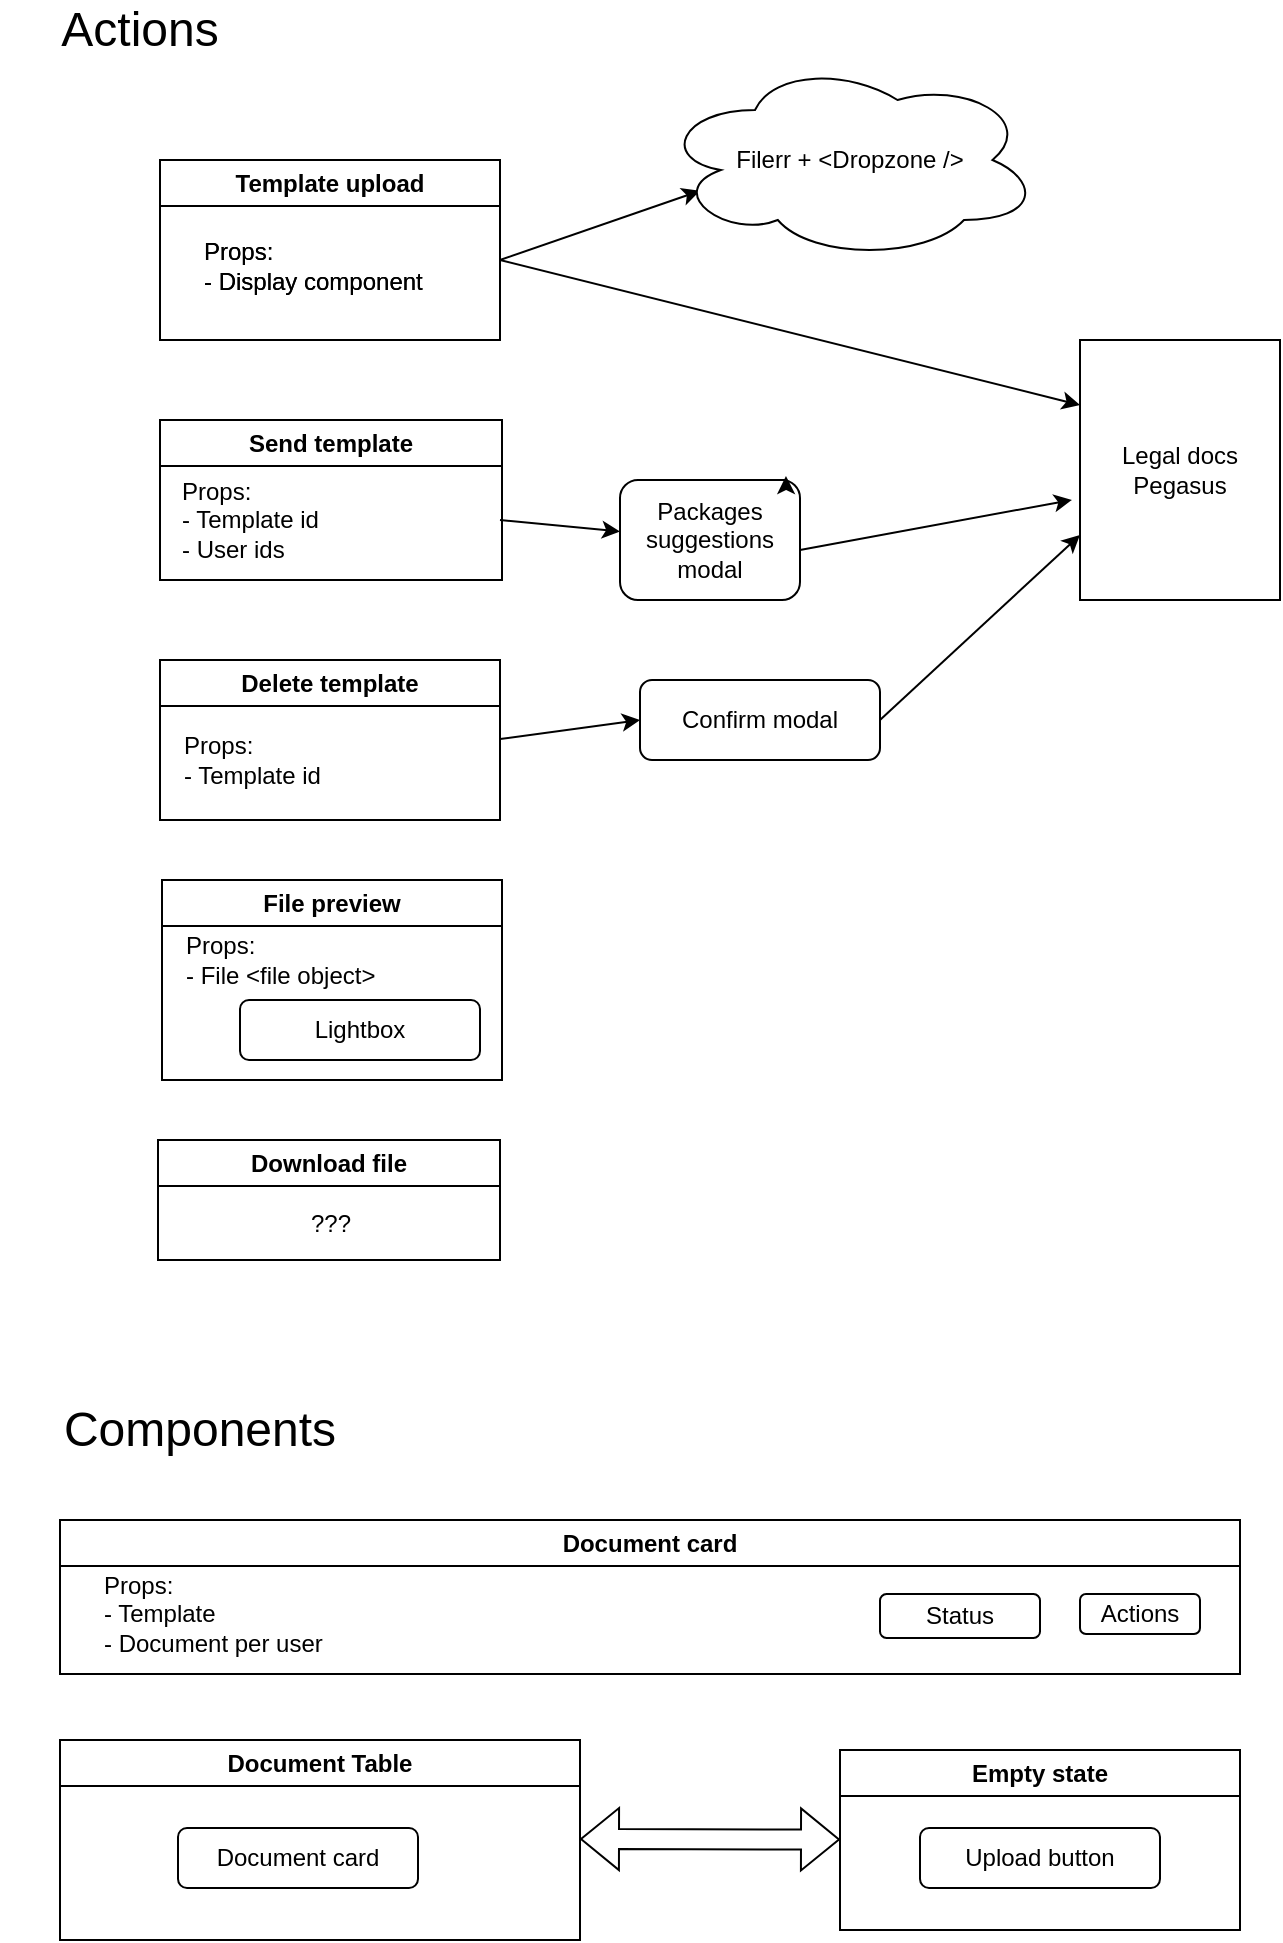 <mxfile version="25.0.3">
  <diagram name="Page-1" id="6DLeMw15UcfwDI_Ef0b9">
    <mxGraphModel dx="1314" dy="787" grid="1" gridSize="10" guides="1" tooltips="1" connect="1" arrows="1" fold="1" page="1" pageScale="1" pageWidth="850" pageHeight="1100" math="0" shadow="0">
      <root>
        <mxCell id="0" />
        <mxCell id="1" parent="0" />
        <mxCell id="wZ6wmJPwwGL0R8LcuTBu-8" value="Template upload" style="swimlane;whiteSpace=wrap;html=1;" vertex="1" parent="1">
          <mxGeometry x="110" y="100" width="170" height="90" as="geometry" />
        </mxCell>
        <mxCell id="wZ6wmJPwwGL0R8LcuTBu-11" value="Props:&lt;div&gt;- Display component&lt;/div&gt;" style="text;html=1;align=left;verticalAlign=middle;resizable=0;points=[];autosize=1;strokeColor=none;fillColor=none;" vertex="1" parent="wZ6wmJPwwGL0R8LcuTBu-8">
          <mxGeometry x="20" y="33" width="130" height="40" as="geometry" />
        </mxCell>
        <mxCell id="wZ6wmJPwwGL0R8LcuTBu-12" value="Props:&lt;div&gt;- Display component&lt;/div&gt;" style="text;html=1;align=left;verticalAlign=middle;resizable=0;points=[];autosize=1;strokeColor=none;fillColor=none;" vertex="1" parent="wZ6wmJPwwGL0R8LcuTBu-8">
          <mxGeometry x="20" y="33" width="130" height="40" as="geometry" />
        </mxCell>
        <mxCell id="wZ6wmJPwwGL0R8LcuTBu-15" value="" style="endArrow=classic;html=1;rounded=0;" edge="1" parent="1">
          <mxGeometry width="50" height="50" relative="1" as="geometry">
            <mxPoint x="280" y="150" as="sourcePoint" />
            <mxPoint x="380" y="115.385" as="targetPoint" />
          </mxGeometry>
        </mxCell>
        <mxCell id="wZ6wmJPwwGL0R8LcuTBu-22" value="Filerr + &amp;lt;Dropzone /&amp;gt;" style="ellipse;shape=cloud;whiteSpace=wrap;html=1;" vertex="1" parent="1">
          <mxGeometry x="360" y="50" width="190" height="100" as="geometry" />
        </mxCell>
        <mxCell id="wZ6wmJPwwGL0R8LcuTBu-23" value="Legal docs Pegasus" style="rounded=0;whiteSpace=wrap;html=1;" vertex="1" parent="1">
          <mxGeometry x="570" y="190" width="100" height="130" as="geometry" />
        </mxCell>
        <mxCell id="wZ6wmJPwwGL0R8LcuTBu-25" value="" style="endArrow=classic;html=1;rounded=0;entryX=0;entryY=0.25;entryDx=0;entryDy=0;" edge="1" parent="1" target="wZ6wmJPwwGL0R8LcuTBu-23">
          <mxGeometry width="50" height="50" relative="1" as="geometry">
            <mxPoint x="280" y="150" as="sourcePoint" />
            <mxPoint x="330" y="100" as="targetPoint" />
          </mxGeometry>
        </mxCell>
        <mxCell id="wZ6wmJPwwGL0R8LcuTBu-26" value="&lt;font style=&quot;font-size: 24px;&quot;&gt;Actions&lt;/font&gt;" style="text;html=1;align=center;verticalAlign=middle;whiteSpace=wrap;rounded=0;" vertex="1" parent="1">
          <mxGeometry x="70" y="20" width="60" height="30" as="geometry" />
        </mxCell>
        <mxCell id="wZ6wmJPwwGL0R8LcuTBu-27" value="File preview" style="swimlane;whiteSpace=wrap;html=1;" vertex="1" parent="1">
          <mxGeometry x="111" y="460" width="170" height="100" as="geometry" />
        </mxCell>
        <mxCell id="wZ6wmJPwwGL0R8LcuTBu-28" value="Props:&lt;div&gt;- File &amp;lt;file object&amp;gt;&lt;/div&gt;" style="text;html=1;align=left;verticalAlign=middle;resizable=0;points=[];autosize=1;strokeColor=none;fillColor=none;" vertex="1" parent="wZ6wmJPwwGL0R8LcuTBu-27">
          <mxGeometry x="10" y="20" width="120" height="40" as="geometry" />
        </mxCell>
        <mxCell id="wZ6wmJPwwGL0R8LcuTBu-29" value="Lightbox" style="rounded=1;whiteSpace=wrap;html=1;" vertex="1" parent="wZ6wmJPwwGL0R8LcuTBu-27">
          <mxGeometry x="39" y="60" width="120" height="30" as="geometry" />
        </mxCell>
        <mxCell id="wZ6wmJPwwGL0R8LcuTBu-31" value="Send template" style="swimlane;whiteSpace=wrap;html=1;" vertex="1" parent="1">
          <mxGeometry x="110" y="230" width="171" height="80" as="geometry" />
        </mxCell>
        <mxCell id="wZ6wmJPwwGL0R8LcuTBu-32" value="Props:&amp;nbsp;&lt;div&gt;- Template id&lt;/div&gt;&lt;div&gt;- User ids&lt;/div&gt;" style="text;html=1;align=left;verticalAlign=middle;resizable=0;points=[];autosize=1;strokeColor=none;fillColor=none;" vertex="1" parent="wZ6wmJPwwGL0R8LcuTBu-31">
          <mxGeometry x="9" y="20" width="90" height="60" as="geometry" />
        </mxCell>
        <mxCell id="wZ6wmJPwwGL0R8LcuTBu-35" value="" style="endArrow=classic;html=1;rounded=0;" edge="1" parent="1" target="wZ6wmJPwwGL0R8LcuTBu-57">
          <mxGeometry width="50" height="50" relative="1" as="geometry">
            <mxPoint x="280" y="280" as="sourcePoint" />
            <mxPoint x="370" y="280" as="targetPoint" />
          </mxGeometry>
        </mxCell>
        <mxCell id="wZ6wmJPwwGL0R8LcuTBu-36" value="Download file" style="swimlane;whiteSpace=wrap;html=1;" vertex="1" parent="1">
          <mxGeometry x="109" y="590" width="171" height="60" as="geometry" />
        </mxCell>
        <mxCell id="wZ6wmJPwwGL0R8LcuTBu-37" value="???" style="text;html=1;align=center;verticalAlign=middle;resizable=0;points=[];autosize=1;strokeColor=none;fillColor=none;" vertex="1" parent="wZ6wmJPwwGL0R8LcuTBu-36">
          <mxGeometry x="65.5" y="27" width="40" height="30" as="geometry" />
        </mxCell>
        <mxCell id="wZ6wmJPwwGL0R8LcuTBu-38" value="&lt;font style=&quot;font-size: 24px;&quot;&gt;Components&lt;/font&gt;" style="text;html=1;align=center;verticalAlign=middle;whiteSpace=wrap;rounded=0;" vertex="1" parent="1">
          <mxGeometry x="30" y="720" width="200" height="30" as="geometry" />
        </mxCell>
        <mxCell id="wZ6wmJPwwGL0R8LcuTBu-39" value="Document card" style="swimlane;whiteSpace=wrap;html=1;" vertex="1" parent="1">
          <mxGeometry x="60" y="780" width="590" height="77" as="geometry" />
        </mxCell>
        <mxCell id="wZ6wmJPwwGL0R8LcuTBu-40" value="Actions" style="rounded=1;whiteSpace=wrap;html=1;" vertex="1" parent="wZ6wmJPwwGL0R8LcuTBu-39">
          <mxGeometry x="510" y="37" width="60" height="20" as="geometry" />
        </mxCell>
        <mxCell id="wZ6wmJPwwGL0R8LcuTBu-42" value="Status" style="rounded=1;whiteSpace=wrap;html=1;" vertex="1" parent="wZ6wmJPwwGL0R8LcuTBu-39">
          <mxGeometry x="410" y="37" width="80" height="22" as="geometry" />
        </mxCell>
        <mxCell id="wZ6wmJPwwGL0R8LcuTBu-43" value="Props:&lt;div&gt;- Template&lt;/div&gt;&lt;div&gt;- Document per user&lt;/div&gt;" style="text;html=1;align=left;verticalAlign=middle;resizable=0;points=[];autosize=1;strokeColor=none;fillColor=none;" vertex="1" parent="wZ6wmJPwwGL0R8LcuTBu-39">
          <mxGeometry x="20" y="17" width="130" height="60" as="geometry" />
        </mxCell>
        <mxCell id="wZ6wmJPwwGL0R8LcuTBu-44" value="Document Table" style="swimlane;whiteSpace=wrap;html=1;" vertex="1" parent="1">
          <mxGeometry x="60" y="890" width="260" height="100" as="geometry" />
        </mxCell>
        <mxCell id="wZ6wmJPwwGL0R8LcuTBu-51" value="Document card" style="rounded=1;whiteSpace=wrap;html=1;" vertex="1" parent="wZ6wmJPwwGL0R8LcuTBu-44">
          <mxGeometry x="59" y="44" width="120" height="30" as="geometry" />
        </mxCell>
        <mxCell id="wZ6wmJPwwGL0R8LcuTBu-48" value="" style="shape=flexArrow;endArrow=classic;startArrow=classic;html=1;rounded=0;" edge="1" parent="1" target="wZ6wmJPwwGL0R8LcuTBu-49">
          <mxGeometry width="100" height="100" relative="1" as="geometry">
            <mxPoint x="320" y="939.5" as="sourcePoint" />
            <mxPoint x="440" y="939.5" as="targetPoint" />
          </mxGeometry>
        </mxCell>
        <mxCell id="wZ6wmJPwwGL0R8LcuTBu-49" value="Empty state" style="swimlane;whiteSpace=wrap;html=1;" vertex="1" parent="1">
          <mxGeometry x="450" y="895" width="200" height="90" as="geometry" />
        </mxCell>
        <mxCell id="wZ6wmJPwwGL0R8LcuTBu-50" value="Upload button" style="rounded=1;whiteSpace=wrap;html=1;" vertex="1" parent="wZ6wmJPwwGL0R8LcuTBu-49">
          <mxGeometry x="40" y="39" width="120" height="30" as="geometry" />
        </mxCell>
        <mxCell id="wZ6wmJPwwGL0R8LcuTBu-52" value="Delete template" style="swimlane;whiteSpace=wrap;html=1;" vertex="1" parent="1">
          <mxGeometry x="110" y="350" width="170" height="80" as="geometry" />
        </mxCell>
        <mxCell id="wZ6wmJPwwGL0R8LcuTBu-53" value="&lt;span style=&quot;&quot;&gt;Props:&amp;nbsp;&lt;/span&gt;&lt;div style=&quot;&quot;&gt;- Template id&lt;/div&gt;" style="text;html=1;align=left;verticalAlign=middle;resizable=0;points=[];autosize=1;strokeColor=none;fillColor=none;" vertex="1" parent="wZ6wmJPwwGL0R8LcuTBu-52">
          <mxGeometry x="10" y="30" width="90" height="40" as="geometry" />
        </mxCell>
        <mxCell id="wZ6wmJPwwGL0R8LcuTBu-54" value="Confirm modal" style="rounded=1;whiteSpace=wrap;html=1;" vertex="1" parent="1">
          <mxGeometry x="350" y="360" width="120" height="40" as="geometry" />
        </mxCell>
        <mxCell id="wZ6wmJPwwGL0R8LcuTBu-55" value="" style="endArrow=classic;html=1;rounded=0;entryX=0;entryY=0.5;entryDx=0;entryDy=0;" edge="1" parent="1" target="wZ6wmJPwwGL0R8LcuTBu-54">
          <mxGeometry width="50" height="50" relative="1" as="geometry">
            <mxPoint x="280" y="389.5" as="sourcePoint" />
            <mxPoint x="470" y="389.5" as="targetPoint" />
          </mxGeometry>
        </mxCell>
        <mxCell id="wZ6wmJPwwGL0R8LcuTBu-56" value="" style="endArrow=classic;html=1;rounded=0;entryX=0;entryY=0.75;entryDx=0;entryDy=0;" edge="1" parent="1" target="wZ6wmJPwwGL0R8LcuTBu-23">
          <mxGeometry width="50" height="50" relative="1" as="geometry">
            <mxPoint x="470" y="380" as="sourcePoint" />
            <mxPoint x="520" y="330" as="targetPoint" />
          </mxGeometry>
        </mxCell>
        <mxCell id="wZ6wmJPwwGL0R8LcuTBu-57" value="Packages suggestions modal" style="rounded=1;whiteSpace=wrap;html=1;" vertex="1" parent="1">
          <mxGeometry x="340" y="260" width="90" height="60" as="geometry" />
        </mxCell>
        <mxCell id="wZ6wmJPwwGL0R8LcuTBu-58" style="edgeStyle=orthogonalEdgeStyle;rounded=0;orthogonalLoop=1;jettySize=auto;html=1;exitX=0.75;exitY=0;exitDx=0;exitDy=0;entryX=0.922;entryY=-0.033;entryDx=0;entryDy=0;entryPerimeter=0;" edge="1" parent="1" source="wZ6wmJPwwGL0R8LcuTBu-57" target="wZ6wmJPwwGL0R8LcuTBu-57">
          <mxGeometry relative="1" as="geometry" />
        </mxCell>
        <mxCell id="wZ6wmJPwwGL0R8LcuTBu-59" value="" style="endArrow=classic;html=1;rounded=0;entryX=-0.04;entryY=0.615;entryDx=0;entryDy=0;entryPerimeter=0;" edge="1" parent="1" target="wZ6wmJPwwGL0R8LcuTBu-23">
          <mxGeometry width="50" height="50" relative="1" as="geometry">
            <mxPoint x="430" y="295" as="sourcePoint" />
            <mxPoint x="480" y="245" as="targetPoint" />
          </mxGeometry>
        </mxCell>
      </root>
    </mxGraphModel>
  </diagram>
</mxfile>
